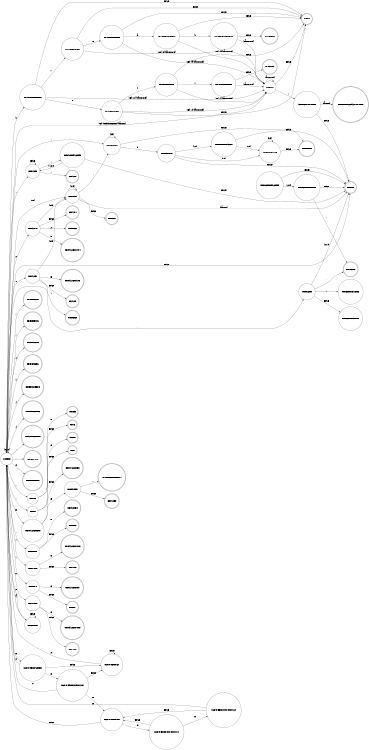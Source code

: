 digraph finite_state_machine {
    rankdir = LR;
    size = "8,5"
    node [shape = doublecircle]; IDENT, KW_BOOL, KW_BREAK, KW_FN_RET_ARROW, OP_DOT_ACCESS_MEMBER, ERROR, LIT_INT, LIT_FLOAT, LIT_CHAR, LIT_STR, OP_GE, OP_G, OP_LE, OP_L, OP_IS_EQ, OP_ASSIGN_EQ, OP_IS_NEQ, OP_NOT, OP_INCR, OP_ASSIGN_SUM, OP_SUM, OP_DECR, OP_ASSIGN_SUB, OP_SUB, OP_ASSIGN_MUL, OP_MUL, OP_ASSIGN_DIV, OP_DIV, OP_ASSIGN_MOD, OP_MOD, OP_PAREN_O, OP_PAREN_C, OP_BRACE_O, OP_BRACE_C, OP_BRACKET_O, OP_BRACKET_C, OP_SEMICOLON, OP_COMMA, OP_PTR_ADDR;
    node [shape = circle];

    // KW START
    _START_ -> _KW_BOOL_BREAK_ [label = "b"];

    // KW SPECIFYING
    _KW_BOOL_BREAK_ -> _KW_BOOL_BO_ [label = "o"];
    _KW_BOOL_BREAK_ -> _KW_BREAK_BR_ [label = "r"];
    _KW_BOOL_BREAK_ -> _IDENT_ [label = "(?=[^or])[_a-zA-Z0-9]"];
    _KW_BOOL_BREAK_ -> IDENT [label = "ELSE"];

    // KW BOOL
    _KW_BOOL_BO_ -> _KW_BOOL_BOO_ [label = "o"];
    _KW_BOOL_BO_ -> _IDENT_ [label = "(?=[^o])[_a-zA-Z0-9]"];
    _KW_BOOL_BO_ -> IDENT [label = "ELSE"];

    _KW_BOOL_BOO_ -> _KW_BOOL_BOOL_ [label = "l"];
    _KW_BOOL_BOO_ -> _IDENT_ [label = "(?=[^l])[_a-zA-Z0-9]"];
    _KW_BOOL_BOO_ -> IDENT [label = "ELSE"];

    _KW_BOOL_BOOL_ -> _IDENT_ [label = "[_a-zA-Z0-9]"];
    _KW_BOOL_BOOL_ -> KW_BOOL [label = "ELSE"];


    // KW BREAK
    _KW_BREAK_BR_ -> _KW_BREAK_BRE_ [label = "e"];
    _KW_BREAK_BR_ -> _IDENT_ [label = "(?=[^e])[_a-zA-Z0-9]"];
    _KW_BREAK_BR_ -> IDENT [label = "ELSE"];

    _KW_BREAK_BRE_ -> _KW_BREAK_BREA_ [label = "a"];
    _KW_BREAK_BRE_ -> _IDENT_ [label = "(?=[^a])[_a-zA-Z0-9]"];
    _KW_BREAK_BRE_ -> IDENT [label = "ELSE"];

    _KW_BREAK_BREA_ -> _KW_BREAK_BREAK_ [label = "k"];
    _KW_BREAK_BREA_ -> _IDENT_ [label = "(?=[^k])[_a-zA-Z0-9]"];
    _KW_BREAK_BREA_ -> IDENT [label = "ELSE"];

    _KW_BREAK_BREAK_ -> _IDENT_ [label = "[_a-zA-Z0-9]"];
    _KW_BREAK_BREAK_ -> KW_BREAK [label = "ELSE"];

    // REMAINING KEYWORDS (to be implemented)

    //_START_ -> _KW_CHAR_CONTINUE_ [label = "c"];
    //_START_ -> _KW_ELIF_ELSE_ [label = "e"];
    //_START_ -> _KW_FN_FOR_FLOAT_ [label = "f"];
    //_START_ -> _KW_IN_IF_INT_ [label = "i"];
    //_START_ -> _KW_FN_OUT_ [label = "o"];
    //_START_ -> _KW_RETURN_ [label = "r"];
    //_START_ -> _KW_STRUCT_ [label = "s"];
    //_START_ -> _KW_VOID_ [label = "v"];
    //_START_ -> _KW_AND_ [label = "A"];
    //_START_ -> _KW_FALSE_ [label = "F"];
    //_START_ -> _KW_NULL_ [label = "N"];
    //_START_ -> _KW_OR_ [label = "O"];
    //_START_ -> _KW_TRUE_ [label = "T"];

    _START_ -> _IDENT_ [label = "(?=[^bcefiosvAFNOT])[_a-zA-Z]"];
    _IDENT_ -> _IDENT_ [label = "[_a-zA-Z0-9]"];
    _IDENT_ -> _STRUCT_MEMBER_ [label = "\\."];
    _IDENT_ -> IDENT [label = "ELSE"];

    _STRUCT_MEMBER_ -> OP_DOT_ACCESS_MEMBER [label = "[_a-zA-Z]"];
    _STRUCT_MEMBER_ -> ERROR [ label = "ELSE" ];

    _START_ -> _LIT_INT_ [ label = "[0-9]"];
    _LIT_INT_ -> _LIT_INT_ [label = "[0-9]"];
    _LIT_INT_ -> _LIT_FLOAT_ [label = "\\."];
    _LIT_INT_ -> ERROR [label = "[_a-zA-Z]" ];
    _LIT_INT_ -> LIT_INT [label = "ELSE" ];

    _START_ -> _LIT_FLOAT_ [label = "\\."];
    _LIT_FLOAT_ -> _LIT_FLOAT_ [label = "[0-9]"];
    _LIT_FLOAT_ -> LIT_FLOAT_E [label = "e"];
    _LIT_FLOAT_ -> LIT_FLOAT [label = "ELSE"];

    LIT_FLOAT_E -> LIT_FLOAT_W_E [label = "[0-9]"];
    LIT_FLOAT_E -> LIT_FLOAT_E_SIGN [label = "[\\+-]"];
    LIT_FLOAT_E -> ERROR [label = "ELSE"];

    LIT_FLOAT_E_SIGN -> LIT_FLOAT_W_E [label = "[0-9]"];
    LIT_FLOAT_E_SIGN -> ERROR [label = "ELSE"];

    LIT_FLOAT_W_E -> LIT_FLOAT_W_E [label = "[0-9]"];
    LIT_FLOAT_W_E -> LIT_FLOAT [label = "ELSE"];

    _START_ -> _LIT_CHAR_ [label = "'"];
    _LIT_CHAR_ -> LIT_CHAR [label = "'"];
    _LIT_CHAR_ -> LIT_CHAR_ESCAPE [label = "\\\\"];
    _LIT_CHAR_ -> ERROR [label = "[\\n\\r\\t]"];
    _LIT_CHAR_ -> LIT_CHAR_ADDED [ label = "ELSE"];

    _LIT_CHAR_ESCAPE_ -> _LIT_CHAR_ADDED_ [label = "['\\\\nrt]"];
    _LIT_CHAR_ESCAPE_ -> ERROR [label = "ELSE"];

    _LIT_CHAR_ADDED_ -> LIT_CHAR [label = "'"];
    _LIT_CHAR_ADDED_ -> ERROR [label = "ELSE"];

    _START_ -> _LIT_STR_ [label = "\"" ];
    _LIT_STR_ -> LIT_STR [ label = "\""];
    _LIT_STR_ -> _LIT_STR_ESCAPE_ [label = "\\\\"];
    _LIT_STR_ -> _LIT_STR_ [label = "ELSE"];

    _LIT_STR_ESCAPE_ -> _LIT_STR_ [label = "[\"\\\\nrt]"];
    _LIT_STR_ESCAPE_ -> ERROR [label = "ELSE"];

    _START_ -> _OP_G_ [label = ">"];
    _OP_G_ -> OP_GE [label = "="];
    _OP_G_ -> OP_G [label = "ELSE"];

    _START_ -> _OP_L_ [label = "<"];
    _OP_L_ -> OP_LE [label = "="];
    _OP_L_ -> OP_L [label = "ELSE"];

    _START_ -> _OP_ASSIGN_EQ_ [label = "="];
    _OP_ASSIGN_EQ_ -> _OP_IS_EQ_ [label = "="];
    _OP_ASSIGN_EQ_ -> OP_ASSIGN_EQ [label = "ELSE"];

    _OP_IS_EQ_ -> KW_FN_RET_ARROW [label = ">"];
    _OP_IS_EQ_ -> OP_IS_EQ [label = "ELSE"];

    _START_ -> _OP_NOT_ [label = "!"];
    _OP_NOT_ -> OP_IS_NEQ [label = "="];
    _OP_NOT_ -> OP_NOT [label = "ELSE"];

    _START_ -> _OP_SUM_ [label = "\\+"];
    _OP_SUM_ -> OP_INCR [label = "\\+"];
    _OP_SUM_ -> OP_ASSIGN_SUM [label = "="];
    _OP_SUM_ -> _LIT_INT_ [label = "[0-9]"];
    _OP_SUM_ -> OP_SUM [label = "ELSE"];

    _START_ -> _OP_SUB_ [label = "_"];
    _OP_SUB_ -> OP_DECR [label = "-"];
    _OP_SUB_ -> OP_ASSIGN_SUB [label = "="];
    _OP_SUB_ -> _LIT_INT_ [ label = "[0-9]"];
    _OP_SUB_ -> OP_SUB [ label = "ELSE"];

    _START_ -> _OP_MUL_ [label = "\\*"];
    _OP_MUL_ -> OP_ASSIGN_MUL [label = "="];
    _OP_MUL_ -> OP_MUL [label = "ELSE"];

    _START_ -> _OP_DIV_ [label = "\\/"];
    _OP_DIV_ -> OP_ASSIGN_DIV [label = "="];
    _OP_DIV_ -> OP_DIV [label = "ELSE"];

    _START_ -> _OP_MOD_ [label = "%" ];
    _OP_MOD_ -> OP_ASSIGN_MOD [label = "="];
    _OP_MOD_ -> OP_MOD [label = "ELSE"];

    _START_ -> OP_PAREN_O [label = "\\("];
    _START_ -> OP_PAREN_C [label = "\\)"];
    _START_ -> OP_BRACE_O [label = "{"];
    _START_ -> OP_BRACE_C [label = "}"];
    _START_ -> OP_BRACKET_O [label = "\\["];
    _START_ -> OP_BRACKET_C [label = "\\]"];
    _START_ -> OP_SEMICOLON [label = ";"];
    _START_ -> OP_COMMA [label = ","];
    _START_ -> OP_PTR_ADDR [label = "&"];

    _START_ -> _INCLUDE_ [label = "@"];
    _INCLUDE_ -> _START_ [label = "\\n"];
    _INCLUDE_ -> _INCLUDE_ [label = "ELSE"];

    _START_ -> _START_ [label = "[\\n\\r\\t]"];

    // COMMENTS
    _START_ -> _COMMENT_START_ [label = "#"];
    _COMMENT_START_ -> _START_ [label = "\\n"];
    _COMMENT_START_ -> _COMMENT_SL_PLUS_2_ [label = "#" ];
    _COMMENT_START_ -> _COMMENT_SL_ [label = "ELSE"];

    _COMMENT_SL_ -> _START_ [label = "\\n"];
    _COMMENT_SL_ -> _COMMENT_SL_ [label = "ELSE"];

    _COMMENT_SL_PLUS_2_ -> _START_ [label = "\\n"];
    _COMMENT_SL_PLUS_2_ -> _COMMENT_ML_ [label = "#"];
    _COMMENT_SL_PLUS_2_ -> _COMMENT_SL_ [label = "ELSE"];

    _COMMENT_ML_ -> _COMMENT_ML_MINUS_1_ [label = "#"];
    _COMMENT_ML_ -> _START_ [label = "ELSE"];

    _COMMENT_ML_MINUS_1_ -> _COMMENT_ML_MINUS_2_ [label = "#"];
    _COMMENT_ML_MINUS_1_ -> _COMMENT_ML_ [label = "ELSE"];

    _COMMENT_ML_MINUS_2_ -> _START_ [label = "#"];
    _COMMENT_ML_MINUS_2_ -> _COMMENT_ML_ [label = "ELSE"];

    _START_ -> ERROR [ label = "ELSE" ];
}
